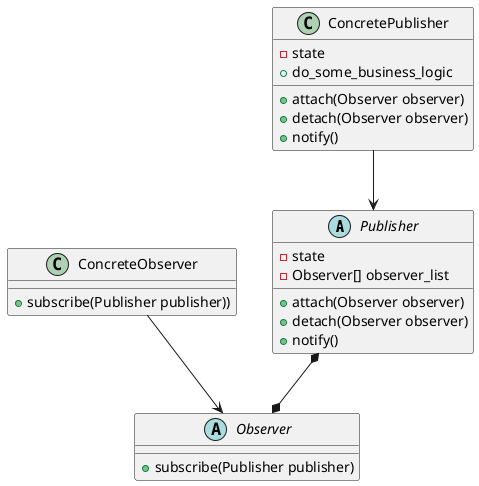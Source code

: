 @startuml
'https://plantuml.com/class-diagram

abstract Publisher {
    -state
    -Observer[] observer_list
    +attach(Observer observer)
    +detach(Observer observer)
    +notify()
}

class ConcretePublisher {
    -state
    +attach(Observer observer)
    +detach(Observer observer)
    +notify()
    +do_some_business_logic
}

abstract Observer {
    +subscribe(Publisher publisher)
}

class ConcreteObserver {
    +subscribe(Publisher publisher))
}

ConcretePublisher --> Publisher
ConcreteObserver --> Observer
Publisher *--* Observer



@enduml